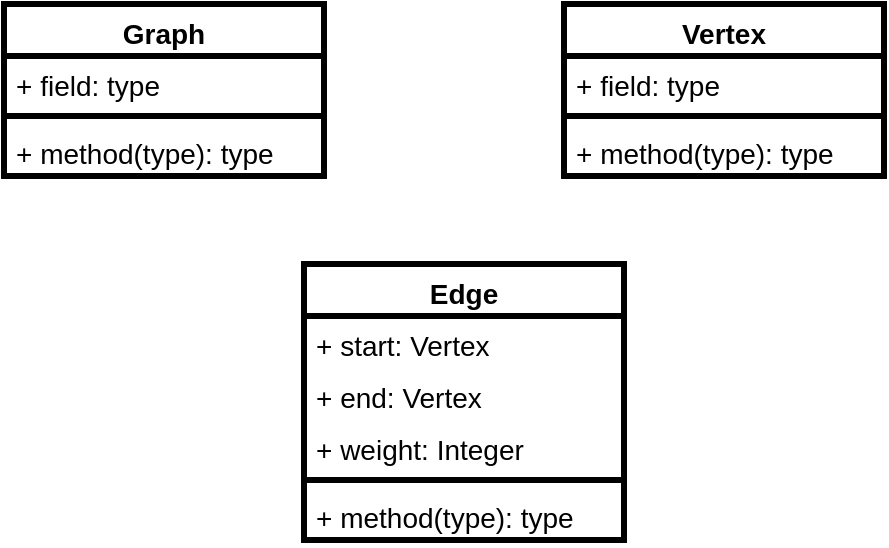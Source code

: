 <mxfile version="24.1.0" type="device">
  <diagram name="Page-1" id="LusO8w-uDZQ82IoLLCTE">
    <mxGraphModel dx="864" dy="516" grid="1" gridSize="10" guides="1" tooltips="1" connect="1" arrows="1" fold="1" page="1" pageScale="1" pageWidth="1169" pageHeight="827" math="0" shadow="0">
      <root>
        <mxCell id="0" />
        <mxCell id="1" parent="0" />
        <mxCell id="x9fCQwl261I5bFMQsJYM-1" value="Graph" style="swimlane;fontStyle=1;align=center;verticalAlign=top;childLayout=stackLayout;horizontal=1;startSize=26;horizontalStack=0;resizeParent=1;resizeParentMax=0;resizeLast=0;collapsible=1;marginBottom=0;whiteSpace=wrap;html=1;fontSize=14;strokeWidth=3;" vertex="1" parent="1">
          <mxGeometry x="110" y="110" width="160" height="86" as="geometry" />
        </mxCell>
        <mxCell id="x9fCQwl261I5bFMQsJYM-2" value="+ field: type" style="text;strokeColor=none;fillColor=none;align=left;verticalAlign=top;spacingLeft=4;spacingRight=4;overflow=hidden;rotatable=0;points=[[0,0.5],[1,0.5]];portConstraint=eastwest;whiteSpace=wrap;html=1;fontSize=14;strokeWidth=3;" vertex="1" parent="x9fCQwl261I5bFMQsJYM-1">
          <mxGeometry y="26" width="160" height="26" as="geometry" />
        </mxCell>
        <mxCell id="x9fCQwl261I5bFMQsJYM-3" value="" style="line;strokeWidth=3;fillColor=none;align=left;verticalAlign=middle;spacingTop=-1;spacingLeft=3;spacingRight=3;rotatable=0;labelPosition=right;points=[];portConstraint=eastwest;strokeColor=inherit;fontSize=14;" vertex="1" parent="x9fCQwl261I5bFMQsJYM-1">
          <mxGeometry y="52" width="160" height="8" as="geometry" />
        </mxCell>
        <mxCell id="x9fCQwl261I5bFMQsJYM-4" value="+ method(type): type" style="text;strokeColor=none;fillColor=none;align=left;verticalAlign=top;spacingLeft=4;spacingRight=4;overflow=hidden;rotatable=0;points=[[0,0.5],[1,0.5]];portConstraint=eastwest;whiteSpace=wrap;html=1;fontSize=14;strokeWidth=3;" vertex="1" parent="x9fCQwl261I5bFMQsJYM-1">
          <mxGeometry y="60" width="160" height="26" as="geometry" />
        </mxCell>
        <mxCell id="x9fCQwl261I5bFMQsJYM-5" value="Vertex&lt;div style=&quot;font-size: 14px;&quot;&gt;&lt;br style=&quot;font-size: 14px;&quot;&gt;&lt;/div&gt;" style="swimlane;fontStyle=1;align=center;verticalAlign=top;childLayout=stackLayout;horizontal=1;startSize=26;horizontalStack=0;resizeParent=1;resizeParentMax=0;resizeLast=0;collapsible=1;marginBottom=0;whiteSpace=wrap;html=1;fontSize=14;strokeWidth=3;" vertex="1" parent="1">
          <mxGeometry x="390" y="110" width="160" height="86" as="geometry" />
        </mxCell>
        <mxCell id="x9fCQwl261I5bFMQsJYM-6" value="+ field: type" style="text;strokeColor=none;fillColor=none;align=left;verticalAlign=top;spacingLeft=4;spacingRight=4;overflow=hidden;rotatable=0;points=[[0,0.5],[1,0.5]];portConstraint=eastwest;whiteSpace=wrap;html=1;fontSize=14;strokeWidth=3;" vertex="1" parent="x9fCQwl261I5bFMQsJYM-5">
          <mxGeometry y="26" width="160" height="26" as="geometry" />
        </mxCell>
        <mxCell id="x9fCQwl261I5bFMQsJYM-7" value="" style="line;strokeWidth=3;fillColor=none;align=left;verticalAlign=middle;spacingTop=-1;spacingLeft=3;spacingRight=3;rotatable=0;labelPosition=right;points=[];portConstraint=eastwest;strokeColor=inherit;fontSize=14;" vertex="1" parent="x9fCQwl261I5bFMQsJYM-5">
          <mxGeometry y="52" width="160" height="8" as="geometry" />
        </mxCell>
        <mxCell id="x9fCQwl261I5bFMQsJYM-8" value="+ method(type): type" style="text;strokeColor=none;fillColor=none;align=left;verticalAlign=top;spacingLeft=4;spacingRight=4;overflow=hidden;rotatable=0;points=[[0,0.5],[1,0.5]];portConstraint=eastwest;whiteSpace=wrap;html=1;fontSize=14;strokeWidth=3;" vertex="1" parent="x9fCQwl261I5bFMQsJYM-5">
          <mxGeometry y="60" width="160" height="26" as="geometry" />
        </mxCell>
        <mxCell id="x9fCQwl261I5bFMQsJYM-9" value="Edge" style="swimlane;fontStyle=1;align=center;verticalAlign=top;childLayout=stackLayout;horizontal=1;startSize=26;horizontalStack=0;resizeParent=1;resizeParentMax=0;resizeLast=0;collapsible=1;marginBottom=0;whiteSpace=wrap;html=1;fontSize=14;strokeWidth=3;" vertex="1" parent="1">
          <mxGeometry x="260" y="240" width="160" height="138" as="geometry" />
        </mxCell>
        <mxCell id="x9fCQwl261I5bFMQsJYM-10" value="+ start: Vertex" style="text;strokeColor=none;fillColor=none;align=left;verticalAlign=top;spacingLeft=4;spacingRight=4;overflow=hidden;rotatable=0;points=[[0,0.5],[1,0.5]];portConstraint=eastwest;whiteSpace=wrap;html=1;fontSize=14;strokeWidth=3;" vertex="1" parent="x9fCQwl261I5bFMQsJYM-9">
          <mxGeometry y="26" width="160" height="26" as="geometry" />
        </mxCell>
        <mxCell id="x9fCQwl261I5bFMQsJYM-13" value="+ end: Vertex" style="text;strokeColor=none;fillColor=none;align=left;verticalAlign=top;spacingLeft=4;spacingRight=4;overflow=hidden;rotatable=0;points=[[0,0.5],[1,0.5]];portConstraint=eastwest;whiteSpace=wrap;html=1;fontSize=14;strokeWidth=3;" vertex="1" parent="x9fCQwl261I5bFMQsJYM-9">
          <mxGeometry y="52" width="160" height="26" as="geometry" />
        </mxCell>
        <mxCell id="x9fCQwl261I5bFMQsJYM-14" value="+ weight: Integer" style="text;strokeColor=none;fillColor=none;align=left;verticalAlign=top;spacingLeft=4;spacingRight=4;overflow=hidden;rotatable=0;points=[[0,0.5],[1,0.5]];portConstraint=eastwest;whiteSpace=wrap;html=1;fontSize=14;strokeWidth=3;" vertex="1" parent="x9fCQwl261I5bFMQsJYM-9">
          <mxGeometry y="78" width="160" height="26" as="geometry" />
        </mxCell>
        <mxCell id="x9fCQwl261I5bFMQsJYM-11" value="" style="line;strokeWidth=3;fillColor=none;align=left;verticalAlign=middle;spacingTop=-1;spacingLeft=3;spacingRight=3;rotatable=0;labelPosition=right;points=[];portConstraint=eastwest;strokeColor=inherit;fontSize=14;" vertex="1" parent="x9fCQwl261I5bFMQsJYM-9">
          <mxGeometry y="104" width="160" height="8" as="geometry" />
        </mxCell>
        <mxCell id="x9fCQwl261I5bFMQsJYM-12" value="+ method(type): type" style="text;strokeColor=none;fillColor=none;align=left;verticalAlign=top;spacingLeft=4;spacingRight=4;overflow=hidden;rotatable=0;points=[[0,0.5],[1,0.5]];portConstraint=eastwest;whiteSpace=wrap;html=1;fontSize=14;strokeWidth=3;" vertex="1" parent="x9fCQwl261I5bFMQsJYM-9">
          <mxGeometry y="112" width="160" height="26" as="geometry" />
        </mxCell>
      </root>
    </mxGraphModel>
  </diagram>
</mxfile>
